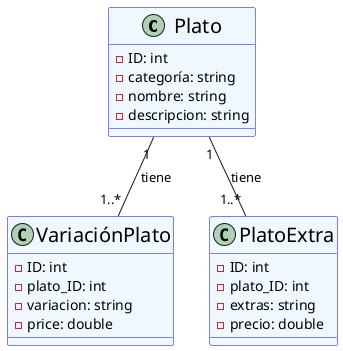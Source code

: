 @startuml menu 
skinparam classBackgroundColor AliceBlue
skinparam classBorderColor Blue
skinparam classFontName Comic Sans 
skinparam classFontSize 20

class Plato {
  - ID: int
  - categoría: string
  - nombre: string
  - descripcion: string
}

class VariaciónPlato {
  - ID: int
  - plato_ID: int
  - variacion: string
  - price: double
}

class PlatoExtra {
  - ID: int
  - plato_ID: int
  - extras: string
  - precio: double
}

Plato "1" -- "1..*" VariaciónPlato : tiene
Plato "1" -- "1..*" PlatoExtra : tiene

@enduml
